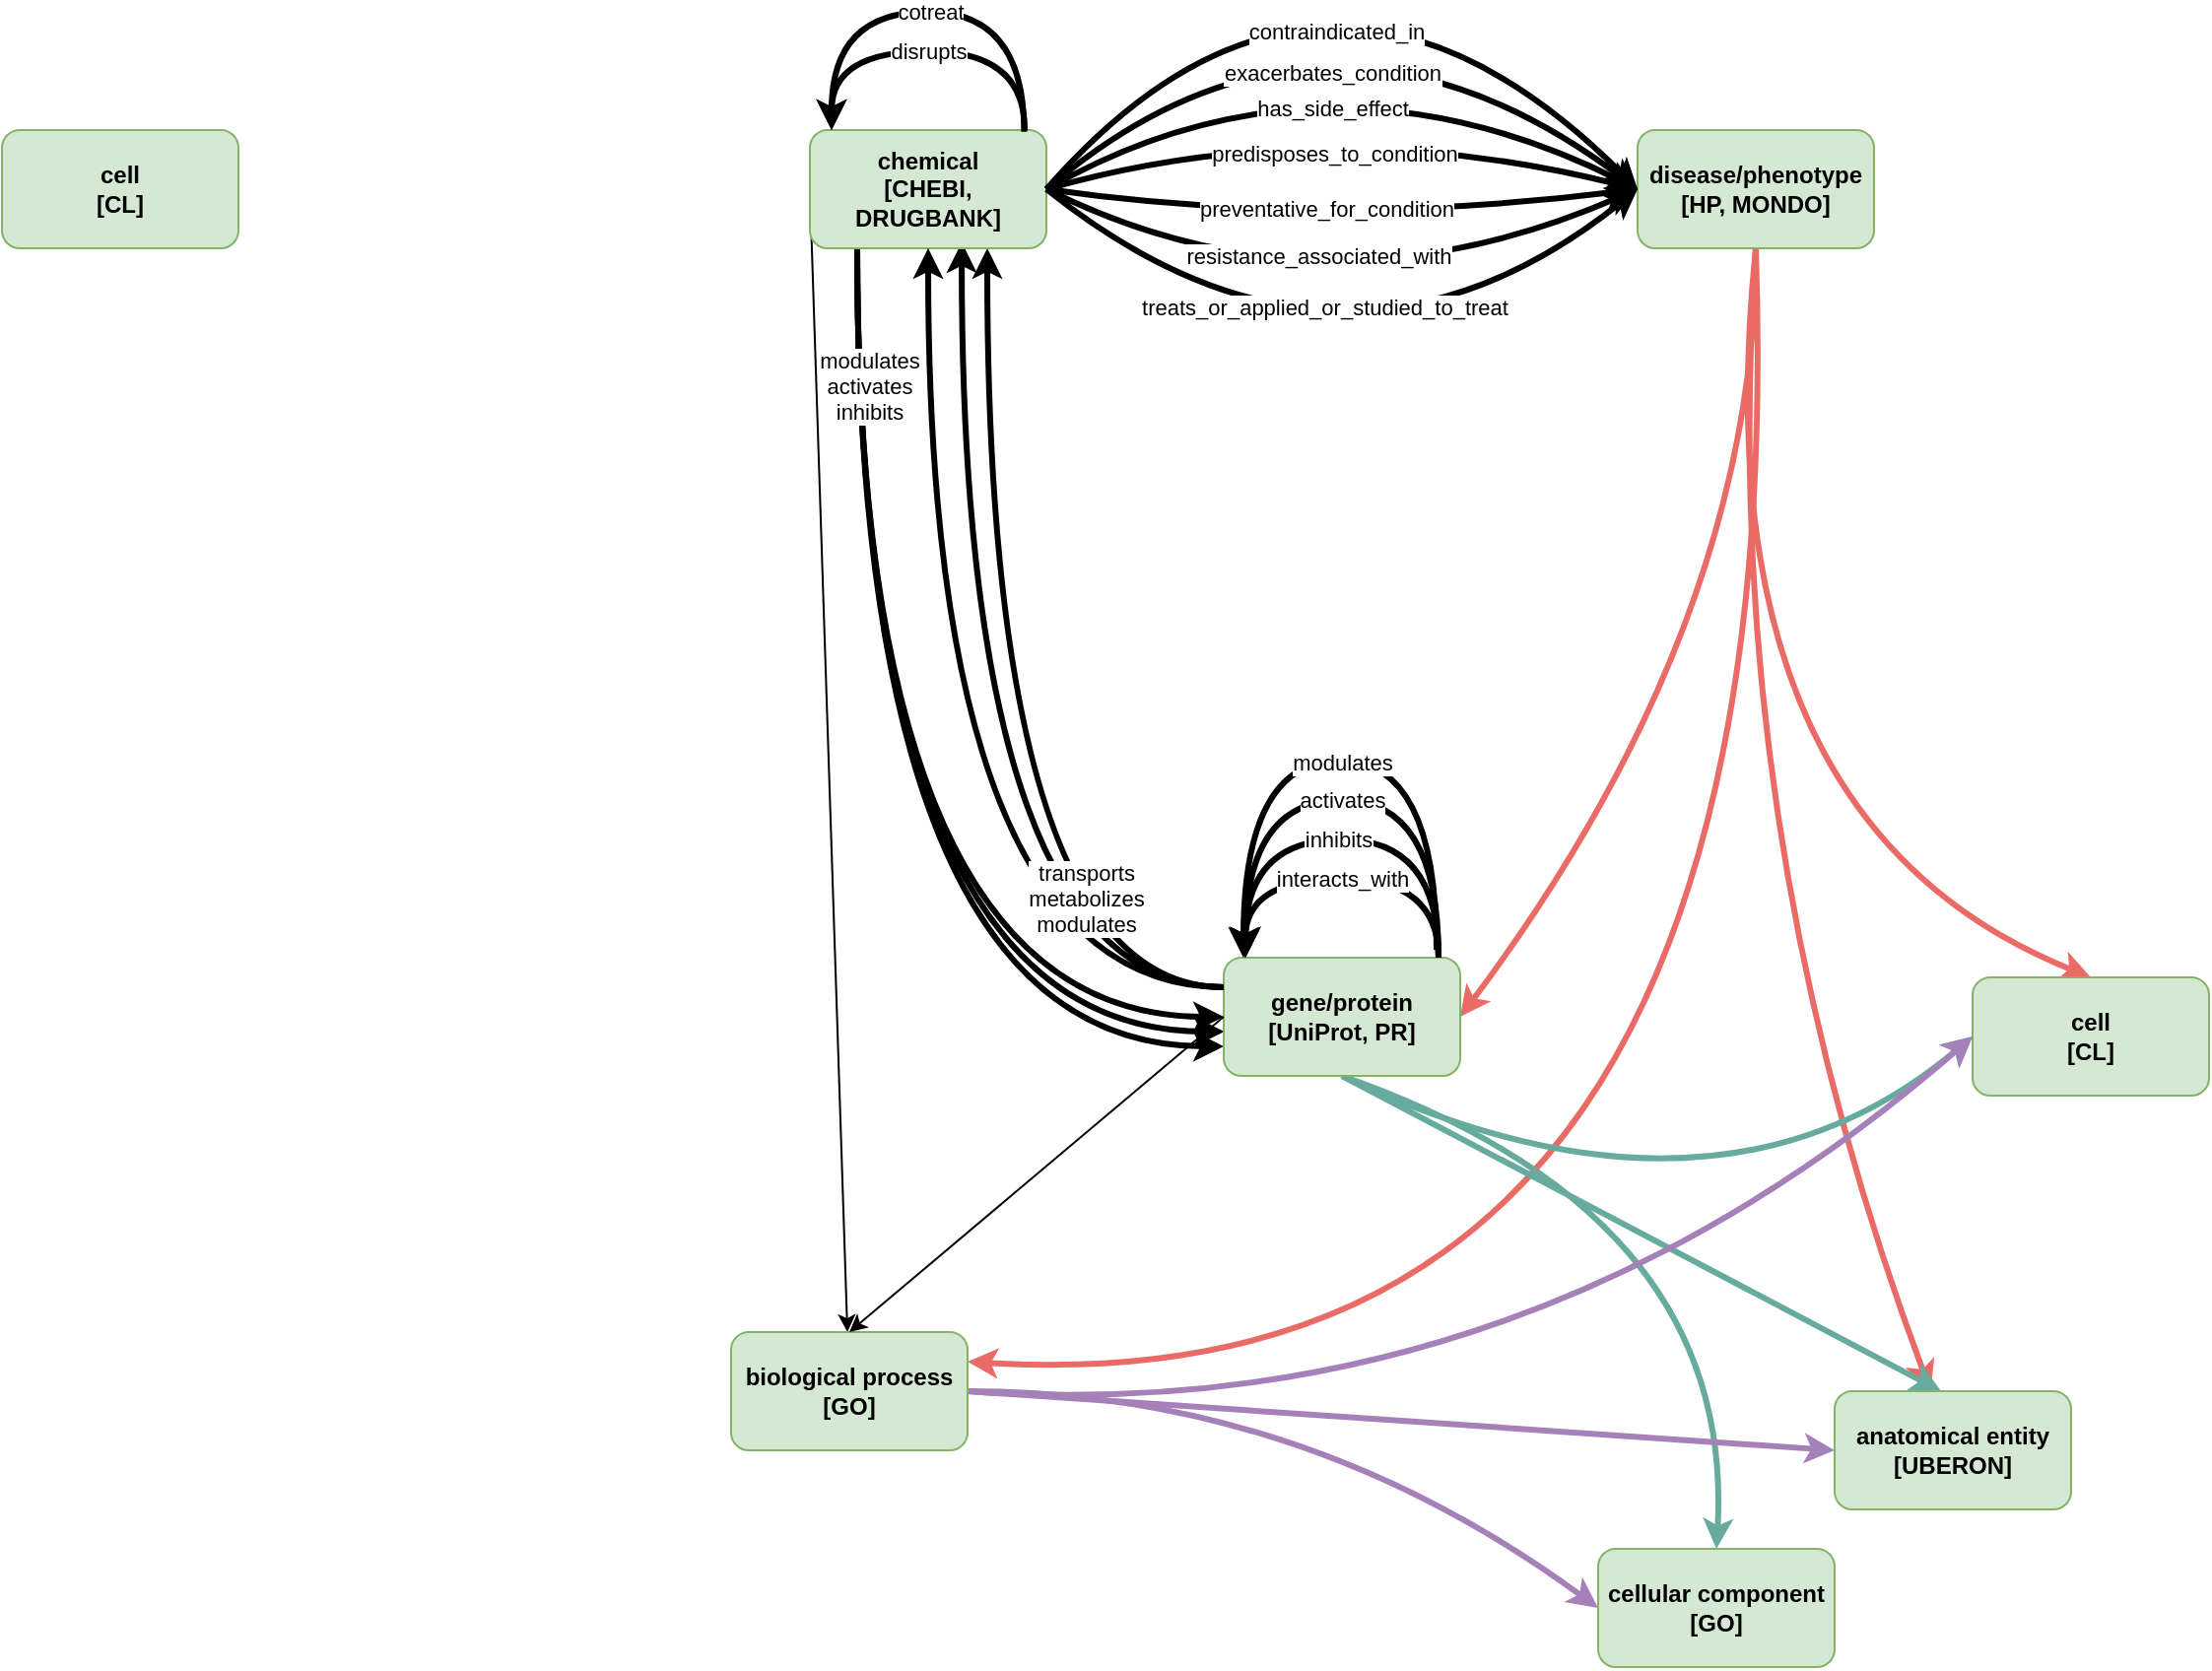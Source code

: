 <mxfile version="24.7.10">
  <diagram name="Page-1" id="LkxXupysr21N3MxYcen2">
    <mxGraphModel dx="2029" dy="755" grid="1" gridSize="10" guides="1" tooltips="1" connect="1" arrows="1" fold="1" page="1" pageScale="1" pageWidth="850" pageHeight="1100" math="0" shadow="0">
      <root>
        <mxCell id="0" />
        <mxCell id="1" parent="0" />
        <mxCell id="spfW1VIJ5o4r3bgIPGs1-20" style="edgeStyle=orthogonalEdgeStyle;rounded=0;orthogonalLoop=1;jettySize=auto;html=1;exitX=0;exitY=0.25;exitDx=0;exitDy=0;entryX=0.75;entryY=1;entryDx=0;entryDy=0;strokeWidth=3;curved=1;" edge="1" parent="1" source="ZjCM9oIh9QFQOClQckcP-4" target="ZjCM9oIh9QFQOClQckcP-2">
          <mxGeometry relative="1" as="geometry" />
        </mxCell>
        <mxCell id="spfW1VIJ5o4r3bgIPGs1-22" style="edgeStyle=orthogonalEdgeStyle;rounded=0;orthogonalLoop=1;jettySize=auto;html=1;exitX=0;exitY=0.25;exitDx=0;exitDy=0;entryX=0.642;entryY=0.95;entryDx=0;entryDy=0;entryPerimeter=0;curved=1;strokeWidth=3;" edge="1" parent="1" source="ZjCM9oIh9QFQOClQckcP-4" target="ZjCM9oIh9QFQOClQckcP-2">
          <mxGeometry relative="1" as="geometry" />
        </mxCell>
        <mxCell id="ZjCM9oIh9QFQOClQckcP-51" style="rounded=0;orthogonalLoop=1;jettySize=auto;html=1;exitX=0;exitY=0.5;exitDx=0;exitDy=0;" parent="1" source="ZjCM9oIh9QFQOClQckcP-2" target="ZjCM9oIh9QFQOClQckcP-6" edge="1">
          <mxGeometry relative="1" as="geometry" />
        </mxCell>
        <mxCell id="spfW1VIJ5o4r3bgIPGs1-12" style="edgeStyle=orthogonalEdgeStyle;rounded=0;orthogonalLoop=1;jettySize=auto;html=1;exitX=0.2;exitY=0.992;exitDx=0;exitDy=0;entryX=0;entryY=0.75;entryDx=0;entryDy=0;curved=1;strokeWidth=3;exitPerimeter=0;" edge="1" parent="1" source="ZjCM9oIh9QFQOClQckcP-2" target="ZjCM9oIh9QFQOClQckcP-4">
          <mxGeometry relative="1" as="geometry" />
        </mxCell>
        <mxCell id="spfW1VIJ5o4r3bgIPGs1-14" style="edgeStyle=orthogonalEdgeStyle;rounded=0;orthogonalLoop=1;jettySize=auto;html=1;exitX=0.2;exitY=0.983;exitDx=0;exitDy=0;entryX=0.002;entryY=0.625;entryDx=0;entryDy=0;strokeWidth=3;curved=1;exitPerimeter=0;entryPerimeter=0;" edge="1" parent="1" source="ZjCM9oIh9QFQOClQckcP-2" target="ZjCM9oIh9QFQOClQckcP-4">
          <mxGeometry relative="1" as="geometry" />
        </mxCell>
        <mxCell id="spfW1VIJ5o4r3bgIPGs1-16" style="edgeStyle=orthogonalEdgeStyle;rounded=0;orthogonalLoop=1;jettySize=auto;html=1;exitX=0.2;exitY=1.011;exitDx=0;exitDy=0;entryX=0;entryY=0.5;entryDx=0;entryDy=0;curved=1;strokeWidth=3;exitPerimeter=0;" edge="1" parent="1" source="ZjCM9oIh9QFQOClQckcP-2" target="ZjCM9oIh9QFQOClQckcP-4">
          <mxGeometry relative="1" as="geometry" />
        </mxCell>
        <mxCell id="spfW1VIJ5o4r3bgIPGs1-17" value="modulates&lt;div&gt;activates&lt;/div&gt;&lt;div&gt;inhibits&lt;/div&gt;" style="edgeLabel;html=1;align=center;verticalAlign=middle;resizable=0;points=[];" vertex="1" connectable="0" parent="spfW1VIJ5o4r3bgIPGs1-16">
          <mxGeometry x="-0.68" y="-1" relative="1" as="geometry">
            <mxPoint x="7" y="-23" as="offset" />
          </mxGeometry>
        </mxCell>
        <mxCell id="ZjCM9oIh9QFQOClQckcP-2" value="&lt;b&gt;chemical&lt;/b&gt;&lt;div&gt;&lt;b&gt;[CHEBI, DRUGBANK]&lt;/b&gt;&lt;/div&gt;" style="rounded=1;whiteSpace=wrap;html=1;fillColor=#d5e8d4;strokeColor=#82b366;" parent="1" vertex="1">
          <mxGeometry x="140" y="330" width="120" height="60" as="geometry" />
        </mxCell>
        <mxCell id="ZjCM9oIh9QFQOClQckcP-69" style="rounded=0;orthogonalLoop=1;jettySize=auto;html=1;exitX=0.5;exitY=1;exitDx=0;exitDy=0;curved=1;strokeWidth=3;strokeColor=#EA6B66;" parent="1" source="ZjCM9oIh9QFQOClQckcP-3" target="ZjCM9oIh9QFQOClQckcP-8" edge="1">
          <mxGeometry relative="1" as="geometry">
            <Array as="points">
              <mxPoint x="600" y="680" />
            </Array>
          </mxGeometry>
        </mxCell>
        <mxCell id="ZjCM9oIh9QFQOClQckcP-71" style="rounded=0;orthogonalLoop=1;jettySize=auto;html=1;exitX=0.5;exitY=1;exitDx=0;exitDy=0;entryX=0.5;entryY=0;entryDx=0;entryDy=0;curved=1;strokeWidth=3;strokeColor=#EA6B66;" parent="1" source="ZjCM9oIh9QFQOClQckcP-3" target="ZjCM9oIh9QFQOClQckcP-5" edge="1">
          <mxGeometry relative="1" as="geometry">
            <Array as="points">
              <mxPoint x="590" y="680" />
            </Array>
          </mxGeometry>
        </mxCell>
        <mxCell id="ZjCM9oIh9QFQOClQckcP-73" style="rounded=0;orthogonalLoop=1;jettySize=auto;html=1;exitX=0.5;exitY=1;exitDx=0;exitDy=0;entryX=1;entryY=0.5;entryDx=0;entryDy=0;curved=1;strokeWidth=3;strokeColor=#EA6B66;" parent="1" source="ZjCM9oIh9QFQOClQckcP-3" target="ZjCM9oIh9QFQOClQckcP-4" edge="1">
          <mxGeometry relative="1" as="geometry">
            <Array as="points">
              <mxPoint x="620" y="580" />
            </Array>
          </mxGeometry>
        </mxCell>
        <mxCell id="ZjCM9oIh9QFQOClQckcP-75" style="rounded=0;orthogonalLoop=1;jettySize=auto;html=1;exitX=0.5;exitY=1;exitDx=0;exitDy=0;entryX=1;entryY=0.25;entryDx=0;entryDy=0;curved=1;strokeWidth=3;strokeColor=#EA6B66;" parent="1" source="ZjCM9oIh9QFQOClQckcP-3" target="ZjCM9oIh9QFQOClQckcP-6" edge="1">
          <mxGeometry relative="1" as="geometry">
            <Array as="points">
              <mxPoint x="640" y="980" />
            </Array>
          </mxGeometry>
        </mxCell>
        <mxCell id="ZjCM9oIh9QFQOClQckcP-3" value="&lt;b&gt;disease/phenotype&lt;/b&gt;&lt;div&gt;&lt;b&gt;[HP, MONDO]&lt;/b&gt;&lt;/div&gt;" style="rounded=1;whiteSpace=wrap;html=1;fillColor=#d5e8d4;strokeColor=#82b366;" parent="1" vertex="1">
          <mxGeometry x="560" y="330" width="120" height="60" as="geometry" />
        </mxCell>
        <mxCell id="ZjCM9oIh9QFQOClQckcP-61" style="rounded=0;orthogonalLoop=1;jettySize=auto;html=1;exitX=0.5;exitY=1;exitDx=0;exitDy=0;entryX=0.5;entryY=0;entryDx=0;entryDy=0;curved=1;strokeWidth=3;strokeColor=#67AB9F;" parent="1" source="ZjCM9oIh9QFQOClQckcP-4" target="ZjCM9oIh9QFQOClQckcP-7" edge="1">
          <mxGeometry relative="1" as="geometry">
            <Array as="points">
              <mxPoint x="610" y="880" />
            </Array>
          </mxGeometry>
        </mxCell>
        <mxCell id="ZjCM9oIh9QFQOClQckcP-63" style="rounded=0;orthogonalLoop=1;jettySize=auto;html=1;exitX=0.5;exitY=1;exitDx=0;exitDy=0;entryX=0.45;entryY=0;entryDx=0;entryDy=0;entryPerimeter=0;strokeWidth=3;strokeColor=#67AB9F;" parent="1" source="ZjCM9oIh9QFQOClQckcP-4" target="ZjCM9oIh9QFQOClQckcP-8" edge="1">
          <mxGeometry relative="1" as="geometry" />
        </mxCell>
        <mxCell id="ZjCM9oIh9QFQOClQckcP-65" style="rounded=0;orthogonalLoop=1;jettySize=auto;html=1;exitX=0.5;exitY=1;exitDx=0;exitDy=0;entryX=0;entryY=0.5;entryDx=0;entryDy=0;curved=1;strokeWidth=3;strokeColor=#67AB9F;" parent="1" source="ZjCM9oIh9QFQOClQckcP-4" target="ZjCM9oIh9QFQOClQckcP-5" edge="1">
          <mxGeometry relative="1" as="geometry">
            <Array as="points">
              <mxPoint x="600" y="900" />
            </Array>
          </mxGeometry>
        </mxCell>
        <mxCell id="ZjCM9oIh9QFQOClQckcP-4" value="&lt;b&gt;gene/protein&lt;/b&gt;&lt;div&gt;&lt;b&gt;[UniProt, PR&lt;/b&gt;&lt;b style=&quot;background-color: initial;&quot;&gt;]&lt;/b&gt;&lt;/div&gt;" style="rounded=1;whiteSpace=wrap;html=1;fillColor=#d5e8d4;strokeColor=#82b366;" parent="1" vertex="1">
          <mxGeometry x="350" y="750" width="120" height="60" as="geometry" />
        </mxCell>
        <mxCell id="ZjCM9oIh9QFQOClQckcP-5" value="&lt;div&gt;&lt;b&gt;cell&lt;/b&gt;&lt;/div&gt;&lt;div&gt;&lt;b&gt;[CL]&lt;/b&gt;&lt;/div&gt;" style="rounded=1;whiteSpace=wrap;html=1;fillColor=#d5e8d4;strokeColor=#82b366;" parent="1" vertex="1">
          <mxGeometry x="730" y="760" width="120" height="60" as="geometry" />
        </mxCell>
        <mxCell id="ZjCM9oIh9QFQOClQckcP-54" style="rounded=0;orthogonalLoop=1;jettySize=auto;html=1;exitX=1;exitY=0.5;exitDx=0;exitDy=0;entryX=0;entryY=0.5;entryDx=0;entryDy=0;curved=1;strokeColor=#A680B8;strokeWidth=3;" parent="1" source="ZjCM9oIh9QFQOClQckcP-6" target="ZjCM9oIh9QFQOClQckcP-7" edge="1">
          <mxGeometry relative="1" as="geometry">
            <Array as="points">
              <mxPoint x="390" y="970" />
            </Array>
          </mxGeometry>
        </mxCell>
        <mxCell id="ZjCM9oIh9QFQOClQckcP-56" style="rounded=0;orthogonalLoop=1;jettySize=auto;html=1;exitX=1;exitY=0.5;exitDx=0;exitDy=0;entryX=0;entryY=0.5;entryDx=0;entryDy=0;strokeColor=#A680B8;strokeWidth=3;" parent="1" source="ZjCM9oIh9QFQOClQckcP-6" target="ZjCM9oIh9QFQOClQckcP-8" edge="1">
          <mxGeometry relative="1" as="geometry" />
        </mxCell>
        <mxCell id="ZjCM9oIh9QFQOClQckcP-58" style="rounded=0;orthogonalLoop=1;jettySize=auto;html=1;entryX=0;entryY=0.5;entryDx=0;entryDy=0;exitX=1;exitY=0.5;exitDx=0;exitDy=0;curved=1;strokeColor=#A680B8;strokeWidth=3;" parent="1" source="ZjCM9oIh9QFQOClQckcP-6" target="ZjCM9oIh9QFQOClQckcP-5" edge="1">
          <mxGeometry relative="1" as="geometry">
            <mxPoint x="210" y="970" as="sourcePoint" />
            <Array as="points">
              <mxPoint x="500" y="990" />
            </Array>
          </mxGeometry>
        </mxCell>
        <mxCell id="ZjCM9oIh9QFQOClQckcP-6" value="&lt;div&gt;&lt;b&gt;biological process&lt;/b&gt;&lt;/div&gt;&lt;div&gt;&lt;b&gt;[GO]&lt;/b&gt;&lt;/div&gt;" style="rounded=1;whiteSpace=wrap;html=1;fillColor=#d5e8d4;strokeColor=#82b366;" parent="1" vertex="1">
          <mxGeometry x="100" y="940" width="120" height="60" as="geometry" />
        </mxCell>
        <mxCell id="ZjCM9oIh9QFQOClQckcP-7" value="&lt;div&gt;&lt;b&gt;cellular component [GO]&lt;/b&gt;&lt;/div&gt;" style="rounded=1;whiteSpace=wrap;html=1;fillColor=#d5e8d4;strokeColor=#82b366;" parent="1" vertex="1">
          <mxGeometry x="540" y="1050" width="120" height="60" as="geometry" />
        </mxCell>
        <mxCell id="ZjCM9oIh9QFQOClQckcP-8" value="&lt;b&gt;anatomical entity&lt;/b&gt;&lt;br&gt;&lt;div&gt;&lt;b&gt;[UBERON]&lt;/b&gt;&lt;/div&gt;" style="rounded=1;whiteSpace=wrap;html=1;fillColor=#d5e8d4;strokeColor=#82b366;" parent="1" vertex="1">
          <mxGeometry x="660" y="970" width="120" height="60" as="geometry" />
        </mxCell>
        <mxCell id="ZjCM9oIh9QFQOClQckcP-9" value="" style="endArrow=classic;html=1;rounded=0;exitX=1;exitY=0.5;exitDx=0;exitDy=0;entryX=0;entryY=0.5;entryDx=0;entryDy=0;curved=1;strokeWidth=3;" parent="1" source="ZjCM9oIh9QFQOClQckcP-2" target="ZjCM9oIh9QFQOClQckcP-3" edge="1">
          <mxGeometry width="50" height="50" relative="1" as="geometry">
            <mxPoint x="400" y="450" as="sourcePoint" />
            <mxPoint x="450" y="400" as="targetPoint" />
            <Array as="points">
              <mxPoint x="400" y="240" />
            </Array>
          </mxGeometry>
        </mxCell>
        <mxCell id="ZjCM9oIh9QFQOClQckcP-10" value="exacerbates_condition" style="edgeLabel;html=1;align=center;verticalAlign=middle;resizable=0;points=[];" parent="ZjCM9oIh9QFQOClQckcP-9" vertex="1" connectable="0">
          <mxGeometry x="0.417" y="-32" relative="1" as="geometry">
            <mxPoint x="-47" y="-18" as="offset" />
          </mxGeometry>
        </mxCell>
        <mxCell id="ZjCM9oIh9QFQOClQckcP-11" value="" style="endArrow=classic;html=1;rounded=0;entryX=0;entryY=0.5;entryDx=0;entryDy=0;curved=1;exitX=1;exitY=0.5;exitDx=0;exitDy=0;strokeWidth=3;" parent="1" source="ZjCM9oIh9QFQOClQckcP-2" target="ZjCM9oIh9QFQOClQckcP-3" edge="1">
          <mxGeometry width="50" height="50" relative="1" as="geometry">
            <mxPoint x="250" y="360" as="sourcePoint" />
            <mxPoint x="540" y="370" as="targetPoint" />
            <Array as="points">
              <mxPoint x="400" y="280" />
            </Array>
          </mxGeometry>
        </mxCell>
        <mxCell id="ZjCM9oIh9QFQOClQckcP-12" value="has_side_effect" style="edgeLabel;html=1;align=center;verticalAlign=middle;resizable=0;points=[];" parent="ZjCM9oIh9QFQOClQckcP-11" vertex="1" connectable="0">
          <mxGeometry x="0.417" y="-32" relative="1" as="geometry">
            <mxPoint x="-52" y="-26" as="offset" />
          </mxGeometry>
        </mxCell>
        <mxCell id="ZjCM9oIh9QFQOClQckcP-13" value="" style="endArrow=classic;html=1;rounded=0;exitX=1;exitY=0.5;exitDx=0;exitDy=0;entryX=0;entryY=0.5;entryDx=0;entryDy=0;curved=1;strokeWidth=3;" parent="1" source="ZjCM9oIh9QFQOClQckcP-2" target="ZjCM9oIh9QFQOClQckcP-3" edge="1">
          <mxGeometry width="50" height="50" relative="1" as="geometry">
            <mxPoint x="250" y="370" as="sourcePoint" />
            <mxPoint x="530" y="370" as="targetPoint" />
            <Array as="points">
              <mxPoint x="400" y="320" />
            </Array>
          </mxGeometry>
        </mxCell>
        <mxCell id="ZjCM9oIh9QFQOClQckcP-14" value="predisposes_to_condition" style="edgeLabel;html=1;align=center;verticalAlign=middle;resizable=0;points=[];" parent="ZjCM9oIh9QFQOClQckcP-13" vertex="1" connectable="0">
          <mxGeometry x="0.417" y="-32" relative="1" as="geometry">
            <mxPoint x="-59" y="-27" as="offset" />
          </mxGeometry>
        </mxCell>
        <mxCell id="ZjCM9oIh9QFQOClQckcP-15" value="" style="endArrow=classic;html=1;rounded=0;curved=1;entryX=0;entryY=0.5;entryDx=0;entryDy=0;exitX=1;exitY=0.5;exitDx=0;exitDy=0;strokeWidth=3;" parent="1" source="ZjCM9oIh9QFQOClQckcP-2" target="ZjCM9oIh9QFQOClQckcP-3" edge="1">
          <mxGeometry width="50" height="50" relative="1" as="geometry">
            <mxPoint x="280" y="370" as="sourcePoint" />
            <mxPoint x="530" y="360" as="targetPoint" />
            <Array as="points">
              <mxPoint x="400" y="380" />
            </Array>
          </mxGeometry>
        </mxCell>
        <mxCell id="ZjCM9oIh9QFQOClQckcP-16" value="preventative_for_condition" style="edgeLabel;html=1;align=center;verticalAlign=middle;resizable=0;points=[];" parent="ZjCM9oIh9QFQOClQckcP-15" vertex="1" connectable="0">
          <mxGeometry x="0.417" y="-32" relative="1" as="geometry">
            <mxPoint x="-75" y="-33" as="offset" />
          </mxGeometry>
        </mxCell>
        <mxCell id="ZjCM9oIh9QFQOClQckcP-19" value="" style="endArrow=classic;html=1;rounded=0;exitX=1;exitY=0.5;exitDx=0;exitDy=0;entryX=0;entryY=0.5;entryDx=0;entryDy=0;curved=1;strokeWidth=3;" parent="1" source="ZjCM9oIh9QFQOClQckcP-2" target="ZjCM9oIh9QFQOClQckcP-3" edge="1">
          <mxGeometry width="50" height="50" relative="1" as="geometry">
            <mxPoint x="260" y="320" as="sourcePoint" />
            <mxPoint x="540" y="320" as="targetPoint" />
            <Array as="points">
              <mxPoint x="400" y="200" />
            </Array>
          </mxGeometry>
        </mxCell>
        <mxCell id="ZjCM9oIh9QFQOClQckcP-20" value="contraindicated_in" style="edgeLabel;html=1;align=center;verticalAlign=middle;resizable=0;points=[];" parent="ZjCM9oIh9QFQOClQckcP-19" vertex="1" connectable="0">
          <mxGeometry x="0.417" y="-32" relative="1" as="geometry">
            <mxPoint x="-40" y="-12" as="offset" />
          </mxGeometry>
        </mxCell>
        <mxCell id="ZjCM9oIh9QFQOClQckcP-27" value="" style="endArrow=classic;html=1;rounded=0;curved=1;entryX=0;entryY=0.5;entryDx=0;entryDy=0;exitX=1;exitY=0.5;exitDx=0;exitDy=0;strokeWidth=3;" parent="1" source="ZjCM9oIh9QFQOClQckcP-2" target="ZjCM9oIh9QFQOClQckcP-3" edge="1">
          <mxGeometry width="50" height="50" relative="1" as="geometry">
            <mxPoint x="250" y="440" as="sourcePoint" />
            <mxPoint x="530" y="440" as="targetPoint" />
            <Array as="points">
              <mxPoint x="400" y="430" />
            </Array>
          </mxGeometry>
        </mxCell>
        <mxCell id="ZjCM9oIh9QFQOClQckcP-28" value="resistance_associated_with" style="edgeLabel;html=1;align=center;verticalAlign=middle;resizable=0;points=[];" parent="ZjCM9oIh9QFQOClQckcP-27" vertex="1" connectable="0">
          <mxGeometry x="0.417" y="-32" relative="1" as="geometry">
            <mxPoint x="-87" y="-34" as="offset" />
          </mxGeometry>
        </mxCell>
        <mxCell id="ZjCM9oIh9QFQOClQckcP-29" value="" style="endArrow=classic;html=1;rounded=0;curved=1;entryX=0;entryY=0.5;entryDx=0;entryDy=0;exitX=1;exitY=0.5;exitDx=0;exitDy=0;strokeWidth=3;" parent="1" source="ZjCM9oIh9QFQOClQckcP-2" target="ZjCM9oIh9QFQOClQckcP-3" edge="1">
          <mxGeometry width="50" height="50" relative="1" as="geometry">
            <mxPoint x="240" y="470" as="sourcePoint" />
            <mxPoint x="520" y="470" as="targetPoint" />
            <Array as="points">
              <mxPoint x="410" y="480" />
            </Array>
          </mxGeometry>
        </mxCell>
        <mxCell id="ZjCM9oIh9QFQOClQckcP-30" value="treats_or_applied_or_studied_to_treat" style="edgeLabel;html=1;align=center;verticalAlign=middle;resizable=0;points=[];" parent="ZjCM9oIh9QFQOClQckcP-29" vertex="1" connectable="0">
          <mxGeometry x="0.417" y="-32" relative="1" as="geometry">
            <mxPoint x="-92" y="-35" as="offset" />
          </mxGeometry>
        </mxCell>
        <mxCell id="ZjCM9oIh9QFQOClQckcP-50" value="" style="endArrow=classic;html=1;rounded=0;exitX=0;exitY=0.5;exitDx=0;exitDy=0;entryX=0.5;entryY=0;entryDx=0;entryDy=0;" parent="1" source="ZjCM9oIh9QFQOClQckcP-4" target="ZjCM9oIh9QFQOClQckcP-6" edge="1">
          <mxGeometry width="50" height="50" relative="1" as="geometry">
            <mxPoint x="200" y="600" as="sourcePoint" />
            <mxPoint x="10" y="840" as="targetPoint" />
          </mxGeometry>
        </mxCell>
        <mxCell id="spfW1VIJ5o4r3bgIPGs1-1" value="&lt;div&gt;&lt;b&gt;cell&lt;/b&gt;&lt;/div&gt;&lt;div&gt;&lt;b&gt;[CL]&lt;/b&gt;&lt;/div&gt;" style="rounded=1;whiteSpace=wrap;html=1;fillColor=#d5e8d4;strokeColor=#82b366;" vertex="1" parent="1">
          <mxGeometry x="-270" y="330" width="120" height="60" as="geometry" />
        </mxCell>
        <mxCell id="spfW1VIJ5o4r3bgIPGs1-2" style="edgeStyle=orthogonalEdgeStyle;rounded=0;orthogonalLoop=1;jettySize=auto;html=1;exitX=0.9;exitY=-0.067;exitDx=0;exitDy=0;curved=1;exitPerimeter=0;strokeWidth=3;" edge="1" parent="1" source="ZjCM9oIh9QFQOClQckcP-4">
          <mxGeometry relative="1" as="geometry">
            <mxPoint x="360" y="750" as="targetPoint" />
            <Array as="points">
              <mxPoint x="458" y="650" />
              <mxPoint x="360" y="650" />
            </Array>
          </mxGeometry>
        </mxCell>
        <mxCell id="spfW1VIJ5o4r3bgIPGs1-3" value="modulates" style="edgeLabel;html=1;align=center;verticalAlign=middle;resizable=0;points=[];" vertex="1" connectable="0" parent="spfW1VIJ5o4r3bgIPGs1-2">
          <mxGeometry x="-0.853" y="1" relative="1" as="geometry">
            <mxPoint x="-47" y="-74" as="offset" />
          </mxGeometry>
        </mxCell>
        <mxCell id="spfW1VIJ5o4r3bgIPGs1-4" style="edgeStyle=orthogonalEdgeStyle;rounded=0;orthogonalLoop=1;jettySize=auto;html=1;curved=1;strokeWidth=3;" edge="1" parent="1">
          <mxGeometry relative="1" as="geometry">
            <mxPoint x="459" y="750" as="sourcePoint" />
            <mxPoint x="361" y="750" as="targetPoint" />
            <Array as="points">
              <mxPoint x="459" y="670" />
              <mxPoint x="361" y="670" />
            </Array>
          </mxGeometry>
        </mxCell>
        <mxCell id="spfW1VIJ5o4r3bgIPGs1-5" value="activates" style="edgeLabel;html=1;align=center;verticalAlign=middle;resizable=0;points=[];" vertex="1" connectable="0" parent="spfW1VIJ5o4r3bgIPGs1-4">
          <mxGeometry x="-0.853" y="1" relative="1" as="geometry">
            <mxPoint x="-48" y="-61" as="offset" />
          </mxGeometry>
        </mxCell>
        <mxCell id="spfW1VIJ5o4r3bgIPGs1-6" style="edgeStyle=orthogonalEdgeStyle;rounded=0;orthogonalLoop=1;jettySize=auto;html=1;curved=1;strokeWidth=3;" edge="1" parent="1">
          <mxGeometry relative="1" as="geometry">
            <mxPoint x="459" y="750" as="sourcePoint" />
            <mxPoint x="361" y="750" as="targetPoint" />
            <Array as="points">
              <mxPoint x="459" y="690" />
              <mxPoint x="361" y="690" />
            </Array>
          </mxGeometry>
        </mxCell>
        <mxCell id="spfW1VIJ5o4r3bgIPGs1-8" value="inhibits" style="edgeLabel;html=1;align=center;verticalAlign=middle;resizable=0;points=[];" vertex="1" connectable="0" parent="spfW1VIJ5o4r3bgIPGs1-6">
          <mxGeometry x="-0.02" relative="1" as="geometry">
            <mxPoint x="-4" as="offset" />
          </mxGeometry>
        </mxCell>
        <mxCell id="spfW1VIJ5o4r3bgIPGs1-9" style="edgeStyle=orthogonalEdgeStyle;rounded=0;orthogonalLoop=1;jettySize=auto;html=1;curved=1;strokeWidth=3;" edge="1" parent="1">
          <mxGeometry relative="1" as="geometry">
            <mxPoint x="459" y="750" as="sourcePoint" />
            <mxPoint x="361" y="750" as="targetPoint" />
            <Array as="points">
              <mxPoint x="459" y="710" />
              <mxPoint x="361" y="710" />
            </Array>
          </mxGeometry>
        </mxCell>
        <mxCell id="spfW1VIJ5o4r3bgIPGs1-11" value="interacts_with" style="edgeLabel;html=1;align=center;verticalAlign=middle;resizable=0;points=[];" vertex="1" connectable="0" parent="spfW1VIJ5o4r3bgIPGs1-9">
          <mxGeometry x="-0.02" relative="1" as="geometry">
            <mxPoint x="-2" as="offset" />
          </mxGeometry>
        </mxCell>
        <mxCell id="spfW1VIJ5o4r3bgIPGs1-18" style="edgeStyle=orthogonalEdgeStyle;rounded=0;orthogonalLoop=1;jettySize=auto;html=1;exitX=0;exitY=0.25;exitDx=0;exitDy=0;entryX=0.5;entryY=1;entryDx=0;entryDy=0;curved=1;strokeWidth=3;" edge="1" parent="1" source="ZjCM9oIh9QFQOClQckcP-4" target="ZjCM9oIh9QFQOClQckcP-2">
          <mxGeometry relative="1" as="geometry" />
        </mxCell>
        <mxCell id="spfW1VIJ5o4r3bgIPGs1-19" value="transports&lt;div&gt;metabolizes&lt;/div&gt;&lt;div&gt;modulates&lt;/div&gt;" style="edgeLabel;html=1;align=center;verticalAlign=middle;resizable=0;points=[];" vertex="1" connectable="0" parent="spfW1VIJ5o4r3bgIPGs1-18">
          <mxGeometry x="0.429" y="-5" relative="1" as="geometry">
            <mxPoint x="75" y="180" as="offset" />
          </mxGeometry>
        </mxCell>
        <mxCell id="spfW1VIJ5o4r3bgIPGs1-24" style="edgeStyle=orthogonalEdgeStyle;rounded=0;orthogonalLoop=1;jettySize=auto;html=1;curved=1;strokeWidth=3;" edge="1" parent="1">
          <mxGeometry relative="1" as="geometry">
            <mxPoint x="249" y="330" as="sourcePoint" />
            <mxPoint x="151" y="330" as="targetPoint" />
            <Array as="points">
              <mxPoint x="249" y="290" />
              <mxPoint x="151" y="290" />
            </Array>
          </mxGeometry>
        </mxCell>
        <mxCell id="spfW1VIJ5o4r3bgIPGs1-25" value="disrupts" style="edgeLabel;html=1;align=center;verticalAlign=middle;resizable=0;points=[];" vertex="1" connectable="0" parent="spfW1VIJ5o4r3bgIPGs1-24">
          <mxGeometry x="-0.02" relative="1" as="geometry">
            <mxPoint x="-2" as="offset" />
          </mxGeometry>
        </mxCell>
        <mxCell id="spfW1VIJ5o4r3bgIPGs1-26" style="edgeStyle=orthogonalEdgeStyle;rounded=0;orthogonalLoop=1;jettySize=auto;html=1;curved=1;strokeWidth=3;exitX=0.906;exitY=0.015;exitDx=0;exitDy=0;exitPerimeter=0;" edge="1" parent="1" source="ZjCM9oIh9QFQOClQckcP-2">
          <mxGeometry relative="1" as="geometry">
            <mxPoint x="249" y="310" as="sourcePoint" />
            <mxPoint x="151" y="330" as="targetPoint" />
            <Array as="points">
              <mxPoint x="249" y="270" />
              <mxPoint x="151" y="270" />
            </Array>
          </mxGeometry>
        </mxCell>
        <mxCell id="spfW1VIJ5o4r3bgIPGs1-27" value="cotreat" style="edgeLabel;html=1;align=center;verticalAlign=middle;resizable=0;points=[];" vertex="1" connectable="0" parent="spfW1VIJ5o4r3bgIPGs1-26">
          <mxGeometry x="-0.02" relative="1" as="geometry">
            <mxPoint x="-2" as="offset" />
          </mxGeometry>
        </mxCell>
      </root>
    </mxGraphModel>
  </diagram>
</mxfile>
